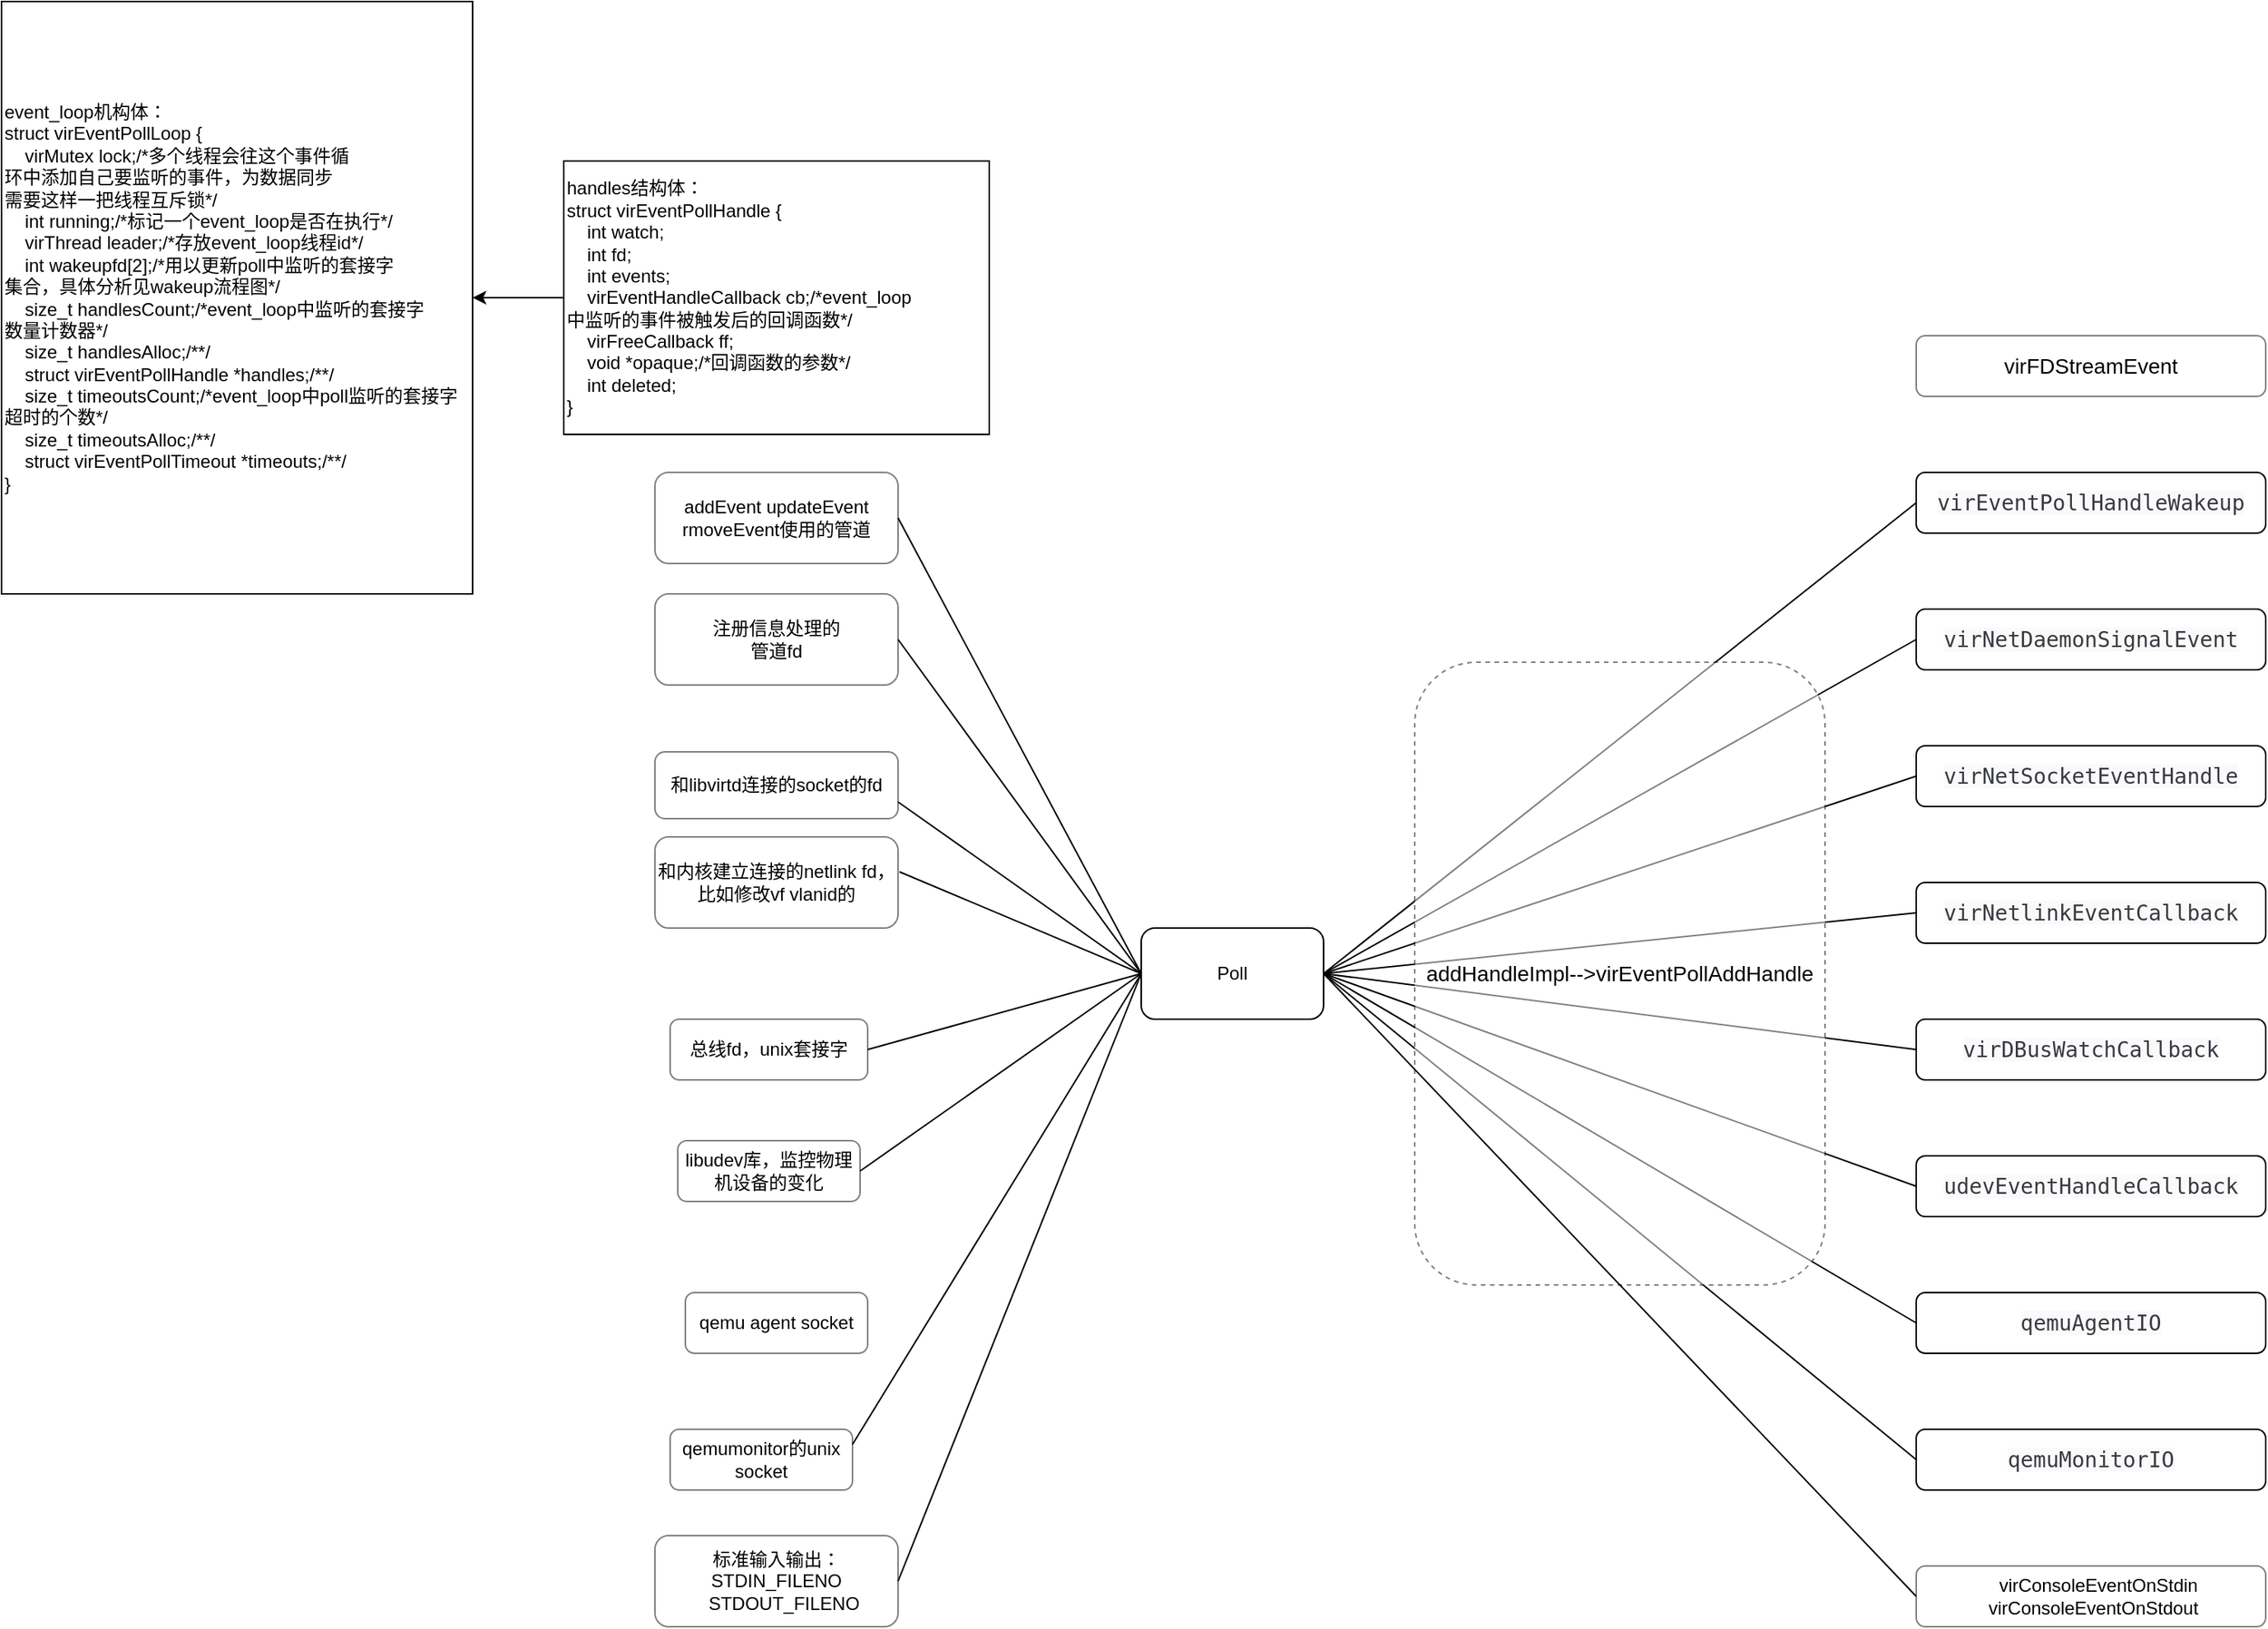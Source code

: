 <mxfile version="12.2.9" type="github" pages="1"><diagram id="F97ylb6O_rMsPBHvs3LL" name="第 1 页"><mxGraphModel dx="1892" dy="1084" grid="1" gridSize="10" guides="1" tooltips="1" connect="1" arrows="1" fold="1" page="1" pageScale="1" pageWidth="1654" pageHeight="1169" math="0" shadow="0"><root><mxCell id="0"/><mxCell id="1" parent="0"/><mxCell id="SarkJ0N3RKDstD0RhZet-4" value="&lt;div style=&quot;white-space: normal&quot;&gt;event_loop机构体：&lt;/div&gt;&lt;div style=&quot;white-space: normal&quot;&gt;struct virEventPollLoop {&lt;/div&gt;&lt;div style=&quot;white-space: normal&quot;&gt;&amp;nbsp; &amp;nbsp; virMutex lock;/*多个线程会往这个事件循&lt;/div&gt;&lt;div style=&quot;white-space: normal&quot;&gt;环中添加自己要监听的事件，为数据同步&lt;/div&gt;&lt;div style=&quot;white-space: normal&quot;&gt;需要这样一把线程互斥锁*/&lt;/div&gt;&lt;div style=&quot;white-space: normal&quot;&gt;&amp;nbsp; &amp;nbsp; int running;/*标记一个event_loop是否在执行*/&lt;/div&gt;&lt;div style=&quot;white-space: normal&quot;&gt;&amp;nbsp; &amp;nbsp; virThread leader;/*存放event_loop线程id*/&lt;/div&gt;&lt;div style=&quot;white-space: normal&quot;&gt;&amp;nbsp; &amp;nbsp; int wakeupfd[2];/*用以更新poll中监听的套接字&lt;/div&gt;&lt;div style=&quot;white-space: normal&quot;&gt;集合，具体分析见wakeup流程图*/&lt;/div&gt;&lt;div style=&quot;white-space: normal&quot;&gt;&amp;nbsp; &amp;nbsp; size_t handlesCount;/*event_loop中监听的套接字&lt;/div&gt;&lt;div style=&quot;white-space: normal&quot;&gt;数量计数器*/&lt;/div&gt;&lt;div style=&quot;white-space: normal&quot;&gt;&amp;nbsp; &amp;nbsp; size_t handlesAlloc;/**/&lt;/div&gt;&lt;div style=&quot;white-space: normal&quot;&gt;&amp;nbsp; &amp;nbsp; struct virEventPollHandle *handles;/**/&lt;/div&gt;&lt;div style=&quot;white-space: normal&quot;&gt;&amp;nbsp; &amp;nbsp; size_t timeoutsCount;/*event_loop中poll监听的套接字&lt;/div&gt;&lt;div style=&quot;white-space: normal&quot;&gt;超时的个数*/&lt;/div&gt;&lt;div style=&quot;white-space: normal&quot;&gt;&amp;nbsp; &amp;nbsp; size_t timeoutsAlloc;/**/&lt;/div&gt;&lt;div style=&quot;white-space: normal&quot;&gt;&amp;nbsp; &amp;nbsp; struct virEventPollTimeout *timeouts;/**/&lt;/div&gt;&lt;div style=&quot;white-space: normal&quot;&gt;}&lt;/div&gt;" style="rounded=0;whiteSpace=wrap;html=1;align=left;" parent="1" vertex="1"><mxGeometry x="70" y="90" width="310" height="390" as="geometry"/></mxCell><mxCell id="SarkJ0N3RKDstD0RhZet-6" style="edgeStyle=orthogonalEdgeStyle;rounded=0;orthogonalLoop=1;jettySize=auto;html=1;entryX=1;entryY=0.5;entryDx=0;entryDy=0;" parent="1" source="SarkJ0N3RKDstD0RhZet-5" target="SarkJ0N3RKDstD0RhZet-4" edge="1"><mxGeometry relative="1" as="geometry"/></mxCell><mxCell id="SarkJ0N3RKDstD0RhZet-5" value="&lt;div&gt;handles结构体：&lt;/div&gt;&lt;div&gt;struct virEventPollHandle {&lt;/div&gt;&lt;div&gt;&amp;nbsp; &amp;nbsp; int watch;&lt;/div&gt;&lt;div&gt;&amp;nbsp; &amp;nbsp; int fd;&lt;/div&gt;&lt;div&gt;&amp;nbsp; &amp;nbsp; int events;&lt;/div&gt;&lt;div&gt;&amp;nbsp; &amp;nbsp; virEventHandleCallback cb;/*event_loop&lt;/div&gt;&lt;div&gt;中监听的事件被触发后的回调函数*/&lt;/div&gt;&lt;div&gt;&amp;nbsp; &amp;nbsp; virFreeCallback ff;&lt;/div&gt;&lt;div&gt;&amp;nbsp; &amp;nbsp; void *opaque;/*回调函数的参数*/&lt;/div&gt;&lt;div&gt;&amp;nbsp; &amp;nbsp; int deleted;&lt;/div&gt;&lt;div&gt;}&lt;/div&gt;" style="rounded=0;whiteSpace=wrap;html=1;align=left;" parent="1" vertex="1"><mxGeometry x="440" y="195" width="280" height="180" as="geometry"/></mxCell><mxCell id="s2OZQhRa3f3HVziMRTWP-1" value="Poll" style="rounded=1;whiteSpace=wrap;html=1;" vertex="1" parent="1"><mxGeometry x="820" y="700" width="120" height="60" as="geometry"/></mxCell><mxCell id="s2OZQhRa3f3HVziMRTWP-2" value="&lt;span style=&quot;color: rgb(56 , 58 , 66) ; font-family: &amp;#34;source code pro&amp;#34; , &amp;#34;dejavu sans mono&amp;#34; , &amp;#34;ubuntu mono&amp;#34; , &amp;#34;anonymous pro&amp;#34; , &amp;#34;droid sans mono&amp;#34; , &amp;#34;menlo&amp;#34; , &amp;#34;monaco&amp;#34; , &amp;#34;consolas&amp;#34; , &amp;#34;inconsolata&amp;#34; , &amp;#34;courier&amp;#34; , monospace , &amp;#34;pingfang sc&amp;#34; , &amp;#34;microsoft yahei&amp;#34; , sans-serif ; font-size: 14px ; text-align: left ; white-space: pre ; background-color: rgb(250 , 250 , 250)&quot;&gt;virEventPollHandleWakeup&lt;/span&gt;" style="rounded=1;whiteSpace=wrap;html=1;" vertex="1" parent="1"><mxGeometry x="1330" y="400" width="230" height="40" as="geometry"/></mxCell><mxCell id="s2OZQhRa3f3HVziMRTWP-3" value="&lt;span style=&quot;color: rgb(56 , 58 , 66) ; font-family: &amp;#34;source code pro&amp;#34; , &amp;#34;dejavu sans mono&amp;#34; , &amp;#34;ubuntu mono&amp;#34; , &amp;#34;anonymous pro&amp;#34; , &amp;#34;droid sans mono&amp;#34; , &amp;#34;menlo&amp;#34; , &amp;#34;monaco&amp;#34; , &amp;#34;consolas&amp;#34; , &amp;#34;inconsolata&amp;#34; , &amp;#34;courier&amp;#34; , monospace , &amp;#34;pingfang sc&amp;#34; , &amp;#34;microsoft yahei&amp;#34; , sans-serif ; font-size: 14px ; text-align: left ; white-space: pre ; background-color: rgb(250 , 250 , 250)&quot;&gt;virNetDaemonSignalEvent&lt;/span&gt;" style="rounded=1;whiteSpace=wrap;html=1;" vertex="1" parent="1"><mxGeometry x="1330" y="490" width="230" height="40" as="geometry"/></mxCell><mxCell id="s2OZQhRa3f3HVziMRTWP-4" value="&lt;span style=&quot;color: rgb(56 , 58 , 66) ; font-family: &amp;#34;source code pro&amp;#34; , &amp;#34;dejavu sans mono&amp;#34; , &amp;#34;ubuntu mono&amp;#34; , &amp;#34;anonymous pro&amp;#34; , &amp;#34;droid sans mono&amp;#34; , &amp;#34;menlo&amp;#34; , &amp;#34;monaco&amp;#34; , &amp;#34;consolas&amp;#34; , &amp;#34;inconsolata&amp;#34; , &amp;#34;courier&amp;#34; , monospace , &amp;#34;pingfang sc&amp;#34; , &amp;#34;microsoft yahei&amp;#34; , sans-serif ; font-size: 14px ; text-align: left ; white-space: pre ; background-color: rgb(250 , 250 , 250)&quot;&gt;virNetSocketEventHandle&lt;/span&gt;" style="rounded=1;whiteSpace=wrap;html=1;" vertex="1" parent="1"><mxGeometry x="1330" y="580" width="230" height="40" as="geometry"/></mxCell><mxCell id="s2OZQhRa3f3HVziMRTWP-5" value="&lt;span style=&quot;color: rgb(56 , 58 , 66) ; font-family: &amp;#34;source code pro&amp;#34; , &amp;#34;dejavu sans mono&amp;#34; , &amp;#34;ubuntu mono&amp;#34; , &amp;#34;anonymous pro&amp;#34; , &amp;#34;droid sans mono&amp;#34; , &amp;#34;menlo&amp;#34; , &amp;#34;monaco&amp;#34; , &amp;#34;consolas&amp;#34; , &amp;#34;inconsolata&amp;#34; , &amp;#34;courier&amp;#34; , monospace , &amp;#34;pingfang sc&amp;#34; , &amp;#34;microsoft yahei&amp;#34; , sans-serif ; font-size: 14px ; text-align: left ; white-space: pre ; background-color: rgb(250 , 250 , 250)&quot;&gt;virNetlinkEventCallback&lt;/span&gt;" style="rounded=1;whiteSpace=wrap;html=1;" vertex="1" parent="1"><mxGeometry x="1330" y="670" width="230" height="40" as="geometry"/></mxCell><mxCell id="s2OZQhRa3f3HVziMRTWP-6" value="&lt;span style=&quot;color: rgb(56 , 58 , 66) ; font-family: &amp;#34;source code pro&amp;#34; , &amp;#34;dejavu sans mono&amp;#34; , &amp;#34;ubuntu mono&amp;#34; , &amp;#34;anonymous pro&amp;#34; , &amp;#34;droid sans mono&amp;#34; , &amp;#34;menlo&amp;#34; , &amp;#34;monaco&amp;#34; , &amp;#34;consolas&amp;#34; , &amp;#34;inconsolata&amp;#34; , &amp;#34;courier&amp;#34; , monospace , &amp;#34;pingfang sc&amp;#34; , &amp;#34;microsoft yahei&amp;#34; , sans-serif ; font-size: 14px ; text-align: left ; white-space: pre ; background-color: rgb(250 , 250 , 250)&quot;&gt;virDBusWatchCallback&lt;/span&gt;" style="rounded=1;whiteSpace=wrap;html=1;" vertex="1" parent="1"><mxGeometry x="1330" y="760" width="230" height="40" as="geometry"/></mxCell><mxCell id="s2OZQhRa3f3HVziMRTWP-7" value="&lt;span style=&quot;color: rgb(56 , 58 , 66) ; font-family: &amp;#34;source code pro&amp;#34; , &amp;#34;dejavu sans mono&amp;#34; , &amp;#34;ubuntu mono&amp;#34; , &amp;#34;anonymous pro&amp;#34; , &amp;#34;droid sans mono&amp;#34; , &amp;#34;menlo&amp;#34; , &amp;#34;monaco&amp;#34; , &amp;#34;consolas&amp;#34; , &amp;#34;inconsolata&amp;#34; , &amp;#34;courier&amp;#34; , monospace , &amp;#34;pingfang sc&amp;#34; , &amp;#34;microsoft yahei&amp;#34; , sans-serif ; font-size: 14px ; text-align: left ; white-space: pre ; background-color: rgb(250 , 250 , 250)&quot;&gt;udevEventHandleCallback&lt;/span&gt;" style="rounded=1;whiteSpace=wrap;html=1;" vertex="1" parent="1"><mxGeometry x="1330" y="850" width="230" height="40" as="geometry"/></mxCell><mxCell id="s2OZQhRa3f3HVziMRTWP-9" value="&lt;span style=&quot;color: rgb(56 , 58 , 66) ; font-family: &amp;#34;source code pro&amp;#34; , &amp;#34;dejavu sans mono&amp;#34; , &amp;#34;ubuntu mono&amp;#34; , &amp;#34;anonymous pro&amp;#34; , &amp;#34;droid sans mono&amp;#34; , &amp;#34;menlo&amp;#34; , &amp;#34;monaco&amp;#34; , &amp;#34;consolas&amp;#34; , &amp;#34;inconsolata&amp;#34; , &amp;#34;courier&amp;#34; , monospace , &amp;#34;pingfang sc&amp;#34; , &amp;#34;microsoft yahei&amp;#34; , sans-serif ; font-size: 14px ; text-align: left ; white-space: pre ; background-color: rgb(250 , 250 , 250)&quot;&gt;qemuAgentIO&lt;/span&gt;" style="rounded=1;whiteSpace=wrap;html=1;" vertex="1" parent="1"><mxGeometry x="1330" y="940" width="230" height="40" as="geometry"/></mxCell><mxCell id="s2OZQhRa3f3HVziMRTWP-10" value="&lt;span style=&quot;color: rgb(56 , 58 , 66) ; font-family: &amp;#34;source code pro&amp;#34; , &amp;#34;dejavu sans mono&amp;#34; , &amp;#34;ubuntu mono&amp;#34; , &amp;#34;anonymous pro&amp;#34; , &amp;#34;droid sans mono&amp;#34; , &amp;#34;menlo&amp;#34; , &amp;#34;monaco&amp;#34; , &amp;#34;consolas&amp;#34; , &amp;#34;inconsolata&amp;#34; , &amp;#34;courier&amp;#34; , monospace , &amp;#34;pingfang sc&amp;#34; , &amp;#34;microsoft yahei&amp;#34; , sans-serif ; font-size: 14px ; text-align: left ; white-space: pre ; background-color: rgb(250 , 250 , 250)&quot;&gt;qemuMonitorIO&lt;/span&gt;" style="rounded=1;whiteSpace=wrap;html=1;" vertex="1" parent="1"><mxGeometry x="1330" y="1030" width="230" height="40" as="geometry"/></mxCell><mxCell id="s2OZQhRa3f3HVziMRTWP-16" value="" style="endArrow=none;html=1;exitX=1;exitY=0.5;exitDx=0;exitDy=0;" edge="1" parent="1" source="s2OZQhRa3f3HVziMRTWP-1"><mxGeometry width="50" height="50" relative="1" as="geometry"><mxPoint x="1130" y="730" as="sourcePoint"/><mxPoint x="1330" y="510" as="targetPoint"/></mxGeometry></mxCell><mxCell id="s2OZQhRa3f3HVziMRTWP-17" value="" style="endArrow=none;html=1;exitX=1;exitY=0.5;exitDx=0;exitDy=0;" edge="1" parent="1" source="s2OZQhRa3f3HVziMRTWP-1"><mxGeometry width="50" height="50" relative="1" as="geometry"><mxPoint x="1130" y="730" as="sourcePoint"/><mxPoint x="1330" y="600" as="targetPoint"/></mxGeometry></mxCell><mxCell id="s2OZQhRa3f3HVziMRTWP-18" value="" style="endArrow=none;html=1;exitX=1;exitY=0.5;exitDx=0;exitDy=0;" edge="1" parent="1" source="s2OZQhRa3f3HVziMRTWP-1"><mxGeometry width="50" height="50" relative="1" as="geometry"><mxPoint x="1130" y="730" as="sourcePoint"/><mxPoint x="1330" y="420" as="targetPoint"/></mxGeometry></mxCell><mxCell id="s2OZQhRa3f3HVziMRTWP-19" value="" style="endArrow=none;html=1;exitX=1;exitY=0.5;exitDx=0;exitDy=0;" edge="1" parent="1" source="s2OZQhRa3f3HVziMRTWP-1"><mxGeometry width="50" height="50" relative="1" as="geometry"><mxPoint x="1280" y="740" as="sourcePoint"/><mxPoint x="1330" y="690" as="targetPoint"/></mxGeometry></mxCell><mxCell id="s2OZQhRa3f3HVziMRTWP-20" value="" style="endArrow=none;html=1;exitX=1;exitY=0.5;exitDx=0;exitDy=0;" edge="1" parent="1" source="s2OZQhRa3f3HVziMRTWP-1"><mxGeometry width="50" height="50" relative="1" as="geometry"><mxPoint x="1280" y="830" as="sourcePoint"/><mxPoint x="1330" y="780" as="targetPoint"/></mxGeometry></mxCell><mxCell id="s2OZQhRa3f3HVziMRTWP-21" value="" style="endArrow=none;html=1;exitX=1;exitY=0.5;exitDx=0;exitDy=0;" edge="1" parent="1" source="s2OZQhRa3f3HVziMRTWP-1"><mxGeometry width="50" height="50" relative="1" as="geometry"><mxPoint x="1280" y="920" as="sourcePoint"/><mxPoint x="1330" y="870" as="targetPoint"/></mxGeometry></mxCell><mxCell id="s2OZQhRa3f3HVziMRTWP-22" value="" style="endArrow=none;html=1;exitX=1;exitY=0.5;exitDx=0;exitDy=0;" edge="1" parent="1" source="s2OZQhRa3f3HVziMRTWP-1"><mxGeometry width="50" height="50" relative="1" as="geometry"><mxPoint x="1280" y="1010" as="sourcePoint"/><mxPoint x="1330" y="960" as="targetPoint"/></mxGeometry></mxCell><mxCell id="s2OZQhRa3f3HVziMRTWP-23" value="" style="endArrow=none;html=1;exitX=1;exitY=0.5;exitDx=0;exitDy=0;" edge="1" parent="1" source="s2OZQhRa3f3HVziMRTWP-1"><mxGeometry width="50" height="50" relative="1" as="geometry"><mxPoint x="1130" y="730" as="sourcePoint"/><mxPoint x="1330" y="1050" as="targetPoint"/></mxGeometry></mxCell><mxCell id="s2OZQhRa3f3HVziMRTWP-24" value="&lt;font style=&quot;font-size: 14px&quot;&gt;addHandleImpl--&amp;gt;virEventPollAddHandle&lt;/font&gt;" style="rounded=1;whiteSpace=wrap;html=1;opacity=50;dashed=1;" vertex="1" parent="1"><mxGeometry x="1000" y="525" width="270" height="410" as="geometry"/></mxCell><mxCell id="s2OZQhRa3f3HVziMRTWP-26" value="addEvent updateEvent rmoveEvent使用的管道" style="rounded=1;whiteSpace=wrap;html=1;opacity=50;" vertex="1" parent="1"><mxGeometry x="500" y="400" width="160" height="60" as="geometry"/></mxCell><mxCell id="s2OZQhRa3f3HVziMRTWP-29" value="" style="endArrow=none;html=1;entryX=0;entryY=0.5;entryDx=0;entryDy=0;exitX=1;exitY=0.5;exitDx=0;exitDy=0;" edge="1" parent="1" source="s2OZQhRa3f3HVziMRTWP-26" target="s2OZQhRa3f3HVziMRTWP-1"><mxGeometry width="50" height="50" relative="1" as="geometry"><mxPoint x="660" y="580" as="sourcePoint"/><mxPoint x="710" y="530" as="targetPoint"/></mxGeometry></mxCell><mxCell id="s2OZQhRa3f3HVziMRTWP-30" value="&lt;div&gt;&amp;nbsp; &amp;nbsp;virConsoleEventOnStdin&lt;/div&gt;&lt;div&gt;&amp;nbsp;virConsoleEventOnStdout&lt;/div&gt;" style="rounded=1;whiteSpace=wrap;html=1;opacity=50;" vertex="1" parent="1"><mxGeometry x="1330" y="1120" width="230" height="40" as="geometry"/></mxCell><mxCell id="s2OZQhRa3f3HVziMRTWP-31" value="" style="endArrow=none;html=1;exitX=1;exitY=0.5;exitDx=0;exitDy=0;" edge="1" parent="1" source="s2OZQhRa3f3HVziMRTWP-1"><mxGeometry width="50" height="50" relative="1" as="geometry"><mxPoint x="1280" y="1190" as="sourcePoint"/><mxPoint x="1330" y="1140" as="targetPoint"/></mxGeometry></mxCell><mxCell id="s2OZQhRa3f3HVziMRTWP-32" value="&lt;div&gt;标准输入输出：STDIN_FILENO&lt;/div&gt;&lt;div&gt;&amp;nbsp; &amp;nbsp;STDOUT_FILENO&lt;/div&gt;" style="rounded=1;whiteSpace=wrap;html=1;opacity=50;" vertex="1" parent="1"><mxGeometry x="500" y="1100" width="160" height="60" as="geometry"/></mxCell><mxCell id="s2OZQhRa3f3HVziMRTWP-33" value="" style="endArrow=none;html=1;entryX=0;entryY=0.5;entryDx=0;entryDy=0;exitX=1;exitY=0.5;exitDx=0;exitDy=0;" edge="1" parent="1" source="s2OZQhRa3f3HVziMRTWP-32" target="s2OZQhRa3f3HVziMRTWP-1"><mxGeometry width="50" height="50" relative="1" as="geometry"><mxPoint x="660" y="710" as="sourcePoint"/><mxPoint x="710" y="660" as="targetPoint"/></mxGeometry></mxCell><mxCell id="s2OZQhRa3f3HVziMRTWP-34" value="和内核建立连接的netlink fd，比如修改vf vlanid的" style="rounded=1;whiteSpace=wrap;html=1;opacity=50;" vertex="1" parent="1"><mxGeometry x="500" y="640" width="160" height="60" as="geometry"/></mxCell><mxCell id="s2OZQhRa3f3HVziMRTWP-35" value="" style="endArrow=none;html=1;entryX=0;entryY=0.5;entryDx=0;entryDy=0;exitX=1.006;exitY=0.383;exitDx=0;exitDy=0;exitPerimeter=0;" edge="1" parent="1" source="s2OZQhRa3f3HVziMRTWP-34" target="s2OZQhRa3f3HVziMRTWP-1"><mxGeometry width="50" height="50" relative="1" as="geometry"><mxPoint x="660" y="520" as="sourcePoint"/><mxPoint x="690" y="470" as="targetPoint"/></mxGeometry></mxCell><mxCell id="s2OZQhRa3f3HVziMRTWP-36" value="&lt;font style=&quot;font-size: 14px&quot;&gt;virFDStreamEvent&lt;/font&gt;" style="rounded=1;whiteSpace=wrap;html=1;opacity=50;" vertex="1" parent="1"><mxGeometry x="1330" y="310" width="230" height="40" as="geometry"/></mxCell><mxCell id="s2OZQhRa3f3HVziMRTWP-37" value="总线fd，unix套接字" style="rounded=1;whiteSpace=wrap;html=1;opacity=50;" vertex="1" parent="1"><mxGeometry x="510" y="760" width="130" height="40" as="geometry"/></mxCell><mxCell id="s2OZQhRa3f3HVziMRTWP-38" value="" style="endArrow=none;html=1;entryX=0;entryY=0.5;entryDx=0;entryDy=0;exitX=1;exitY=0.5;exitDx=0;exitDy=0;" edge="1" parent="1" source="s2OZQhRa3f3HVziMRTWP-37" target="s2OZQhRa3f3HVziMRTWP-1"><mxGeometry width="50" height="50" relative="1" as="geometry"><mxPoint x="640" y="780" as="sourcePoint"/><mxPoint x="690" y="730" as="targetPoint"/></mxGeometry></mxCell><mxCell id="s2OZQhRa3f3HVziMRTWP-39" value="和libvirtd连接的socket的fd" style="rounded=1;whiteSpace=wrap;html=1;opacity=50;" vertex="1" parent="1"><mxGeometry x="500" y="584" width="160" height="44" as="geometry"/></mxCell><mxCell id="s2OZQhRa3f3HVziMRTWP-40" value="" style="endArrow=none;html=1;entryX=0;entryY=0.5;entryDx=0;entryDy=0;exitX=1;exitY=0.75;exitDx=0;exitDy=0;" edge="1" parent="1" source="s2OZQhRa3f3HVziMRTWP-39" target="s2OZQhRa3f3HVziMRTWP-1"><mxGeometry width="50" height="50" relative="1" as="geometry"><mxPoint x="660" y="610" as="sourcePoint"/><mxPoint x="710" y="560" as="targetPoint"/></mxGeometry></mxCell><mxCell id="s2OZQhRa3f3HVziMRTWP-44" value="注册信息处理的&lt;br&gt;管道fd" style="rounded=1;whiteSpace=wrap;html=1;opacity=50;" vertex="1" parent="1"><mxGeometry x="500" y="480" width="160" height="60" as="geometry"/></mxCell><mxCell id="s2OZQhRa3f3HVziMRTWP-45" value="" style="endArrow=none;html=1;entryX=0;entryY=0.5;entryDx=0;entryDy=0;exitX=1;exitY=0.5;exitDx=0;exitDy=0;" edge="1" parent="1" source="s2OZQhRa3f3HVziMRTWP-44" target="s2OZQhRa3f3HVziMRTWP-1"><mxGeometry width="50" height="50" relative="1" as="geometry"><mxPoint x="650" y="535" as="sourcePoint"/><mxPoint x="700" y="485" as="targetPoint"/></mxGeometry></mxCell><mxCell id="s2OZQhRa3f3HVziMRTWP-46" value="qemumonitor的unix socket" style="rounded=1;whiteSpace=wrap;html=1;opacity=50;" vertex="1" parent="1"><mxGeometry x="510" y="1030" width="120" height="40" as="geometry"/></mxCell><mxCell id="s2OZQhRa3f3HVziMRTWP-47" value="" style="endArrow=none;html=1;entryX=0;entryY=0.5;entryDx=0;entryDy=0;exitX=1;exitY=0.25;exitDx=0;exitDy=0;" edge="1" parent="1" source="s2OZQhRa3f3HVziMRTWP-46" target="s2OZQhRa3f3HVziMRTWP-1"><mxGeometry width="50" height="50" relative="1" as="geometry"><mxPoint x="720" y="860" as="sourcePoint"/><mxPoint x="770" y="810" as="targetPoint"/></mxGeometry></mxCell><mxCell id="s2OZQhRa3f3HVziMRTWP-48" value="qemu agent socket" style="rounded=1;whiteSpace=wrap;html=1;opacity=50;" vertex="1" parent="1"><mxGeometry x="520" y="940" width="120" height="40" as="geometry"/></mxCell><mxCell id="s2OZQhRa3f3HVziMRTWP-49" value="libudev库，监控物理机设备的变化" style="rounded=1;whiteSpace=wrap;html=1;opacity=50;" vertex="1" parent="1"><mxGeometry x="515" y="840" width="120" height="40" as="geometry"/></mxCell><mxCell id="s2OZQhRa3f3HVziMRTWP-50" value="" style="endArrow=none;html=1;entryX=0;entryY=0.5;entryDx=0;entryDy=0;exitX=1;exitY=0.5;exitDx=0;exitDy=0;" edge="1" parent="1" source="s2OZQhRa3f3HVziMRTWP-49" target="s2OZQhRa3f3HVziMRTWP-1"><mxGeometry width="50" height="50" relative="1" as="geometry"><mxPoint x="690" y="840" as="sourcePoint"/><mxPoint x="740" y="790" as="targetPoint"/></mxGeometry></mxCell></root></mxGraphModel></diagram></mxfile>